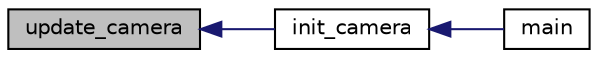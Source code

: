 digraph "update_camera"
{
  edge [fontname="Helvetica",fontsize="10",labelfontname="Helvetica",labelfontsize="10"];
  node [fontname="Helvetica",fontsize="10",shape=record];
  rankdir="LR";
  Node73 [label="update_camera",height=0.2,width=0.4,color="black", fillcolor="grey75", style="filled", fontcolor="black"];
  Node73 -> Node74 [dir="back",color="midnightblue",fontsize="10",style="solid",fontname="Helvetica"];
  Node74 [label="init_camera",height=0.2,width=0.4,color="black", fillcolor="white", style="filled",URL="$_camera_8hpp.html#a0a1f7ec3c64eb8634f2f2a80e46405ee"];
  Node74 -> Node75 [dir="back",color="midnightblue",fontsize="10",style="solid",fontname="Helvetica"];
  Node75 [label="main",height=0.2,width=0.4,color="black", fillcolor="white", style="filled",URL="$main_8cpp.html#a0ddf1224851353fc92bfbff6f499fa97"];
}
